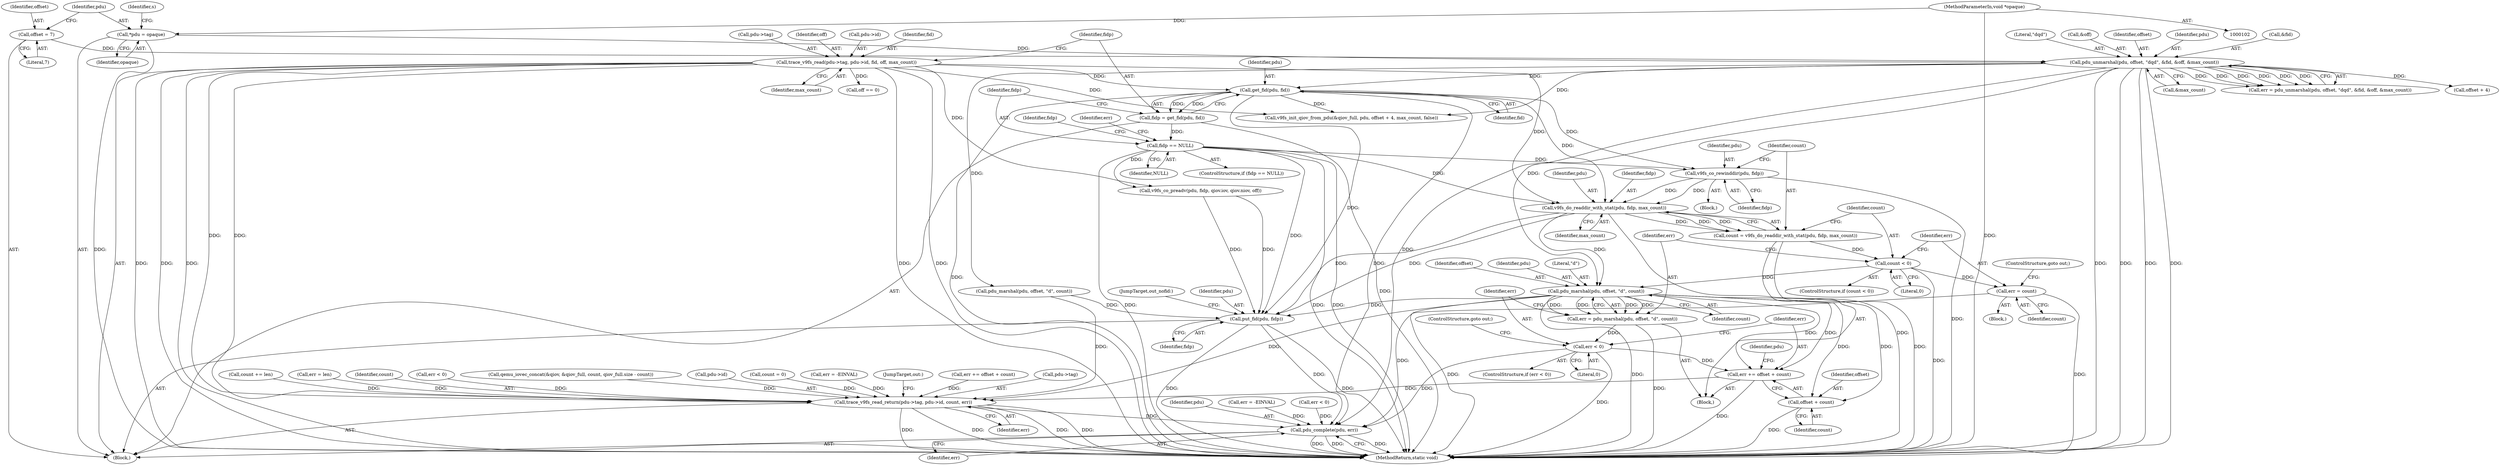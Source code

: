 digraph "0_qemu_e95c9a493a5a8d6f969e86c9f19f80ffe6587e19@API" {
"1000191" [label="(Call,v9fs_do_readdir_with_stat(pdu, fidp, max_count))"];
"1000186" [label="(Call,v9fs_co_rewinddir(pdu, fidp))"];
"1000161" [label="(Call,get_fid(pdu, fid))"];
"1000133" [label="(Call,pdu_unmarshal(pdu, offset, \"dqd\", &fid, &off, &max_count))"];
"1000122" [label="(Call,*pdu = opaque)"];
"1000103" [label="(MethodParameterIn,void *opaque)"];
"1000116" [label="(Call,offset = 7)"];
"1000149" [label="(Call,trace_v9fs_read(pdu->tag, pdu->id, fid, off, max_count))"];
"1000165" [label="(Call,fidp == NULL)"];
"1000159" [label="(Call,fidp = get_fid(pdu, fid))"];
"1000189" [label="(Call,count = v9fs_do_readdir_with_stat(pdu, fidp, max_count))"];
"1000196" [label="(Call,count < 0)"];
"1000200" [label="(Call,err = count)"];
"1000377" [label="(Call,pdu_complete(pdu, err))"];
"1000206" [label="(Call,pdu_marshal(pdu, offset, \"d\", count))"];
"1000204" [label="(Call,err = pdu_marshal(pdu, offset, \"d\", count))"];
"1000212" [label="(Call,err < 0)"];
"1000217" [label="(Call,err += offset + count)"];
"1000363" [label="(Call,trace_v9fs_read_return(pdu->tag, pdu->id, count, err))"];
"1000219" [label="(Call,offset + count)"];
"1000373" [label="(Call,put_fid(pdu, fidp))"];
"1000170" [label="(Identifier,err)"];
"1000136" [label="(Literal,\"dqd\")"];
"1000364" [label="(Call,pdu->tag)"];
"1000139" [label="(Call,&off)"];
"1000192" [label="(Identifier,pdu)"];
"1000213" [label="(Identifier,err)"];
"1000189" [label="(Call,count = v9fs_do_readdir_with_stat(pdu, fidp, max_count))"];
"1000103" [label="(MethodParameterIn,void *opaque)"];
"1000378" [label="(Identifier,pdu)"];
"1000169" [label="(Call,err = -EINVAL)"];
"1000202" [label="(Identifier,count)"];
"1000220" [label="(Identifier,offset)"];
"1000212" [label="(Call,err < 0)"];
"1000122" [label="(Call,*pdu = opaque)"];
"1000296" [label="(Call,count += len)"];
"1000376" [label="(JumpTarget,out_nofid:)"];
"1000326" [label="(Call,pdu_marshal(pdu, offset, \"d\", count))"];
"1000135" [label="(Identifier,offset)"];
"1000124" [label="(Identifier,opaque)"];
"1000201" [label="(Identifier,err)"];
"1000313" [label="(Call,err = len)"];
"1000163" [label="(Identifier,fid)"];
"1000164" [label="(ControlStructure,if (fidp == NULL))"];
"1000186" [label="(Call,v9fs_co_rewinddir(pdu, fidp))"];
"1000373" [label="(Call,put_fid(pdu, fidp))"];
"1000380" [label="(MethodReturn,static void)"];
"1000162" [label="(Identifier,pdu)"];
"1000182" [label="(Call,off == 0)"];
"1000221" [label="(Identifier,count)"];
"1000209" [label="(Literal,\"d\")"];
"1000195" [label="(ControlStructure,if (count < 0))"];
"1000206" [label="(Call,pdu_marshal(pdu, offset, \"d\", count))"];
"1000370" [label="(Identifier,count)"];
"1000208" [label="(Identifier,offset)"];
"1000141" [label="(Call,&max_count)"];
"1000134" [label="(Identifier,pdu)"];
"1000198" [label="(Literal,0)"];
"1000363" [label="(Call,trace_v9fs_read_return(pdu->tag, pdu->id, count, err))"];
"1000116" [label="(Call,offset = 7)"];
"1000332" [label="(Call,err < 0)"];
"1000203" [label="(ControlStructure,goto out;)"];
"1000371" [label="(Identifier,err)"];
"1000153" [label="(Call,pdu->id)"];
"1000365" [label="(Identifier,pdu)"];
"1000149" [label="(Call,trace_v9fs_read(pdu->tag, pdu->id, fid, off, max_count))"];
"1000196" [label="(Call,count < 0)"];
"1000160" [label="(Identifier,fidp)"];
"1000185" [label="(Block,)"];
"1000158" [label="(Identifier,max_count)"];
"1000166" [label="(Identifier,fidp)"];
"1000253" [label="(Call,qemu_iovec_concat(&qiov, &qiov_full, count, qiov_full.size - count))"];
"1000131" [label="(Call,err = pdu_unmarshal(pdu, offset, \"dqd\", &fid, &off, &max_count))"];
"1000191" [label="(Call,v9fs_do_readdir_with_stat(pdu, fidp, max_count))"];
"1000379" [label="(Identifier,err)"];
"1000219" [label="(Call,offset + count)"];
"1000375" [label="(Identifier,fidp)"];
"1000194" [label="(Identifier,max_count)"];
"1000137" [label="(Call,&fid)"];
"1000161" [label="(Call,get_fid(pdu, fid))"];
"1000177" [label="(Identifier,fidp)"];
"1000367" [label="(Call,pdu->id)"];
"1000117" [label="(Identifier,offset)"];
"1000159" [label="(Call,fidp = get_fid(pdu, fid))"];
"1000167" [label="(Identifier,NULL)"];
"1000190" [label="(Identifier,count)"];
"1000237" [label="(Call,offset + 4)"];
"1000112" [label="(Call,count = 0)"];
"1000187" [label="(Identifier,pdu)"];
"1000278" [label="(Call,v9fs_co_preadv(pdu, fidp, qiov.iov, qiov.niov, off))"];
"1000127" [label="(Identifier,s)"];
"1000188" [label="(Identifier,fidp)"];
"1000204" [label="(Call,err = pdu_marshal(pdu, offset, \"d\", count))"];
"1000210" [label="(Identifier,count)"];
"1000118" [label="(Literal,7)"];
"1000156" [label="(Identifier,fid)"];
"1000199" [label="(Block,)"];
"1000359" [label="(Call,err = -EINVAL)"];
"1000207" [label="(Identifier,pdu)"];
"1000150" [label="(Call,pdu->tag)"];
"1000157" [label="(Identifier,off)"];
"1000205" [label="(Identifier,err)"];
"1000133" [label="(Call,pdu_unmarshal(pdu, offset, \"dqd\", &fid, &off, &max_count))"];
"1000104" [label="(Block,)"];
"1000218" [label="(Identifier,err)"];
"1000233" [label="(Call,v9fs_init_qiov_from_pdu(&qiov_full, pdu, offset + 4, max_count, false))"];
"1000216" [label="(ControlStructure,goto out;)"];
"1000217" [label="(Call,err += offset + count)"];
"1000144" [label="(Call,err < 0)"];
"1000197" [label="(Identifier,count)"];
"1000372" [label="(JumpTarget,out:)"];
"1000165" [label="(Call,fidp == NULL)"];
"1000200" [label="(Call,err = count)"];
"1000214" [label="(Literal,0)"];
"1000377" [label="(Call,pdu_complete(pdu, err))"];
"1000123" [label="(Identifier,pdu)"];
"1000180" [label="(Block,)"];
"1000337" [label="(Call,err += offset + count)"];
"1000211" [label="(ControlStructure,if (err < 0))"];
"1000374" [label="(Identifier,pdu)"];
"1000193" [label="(Identifier,fidp)"];
"1000191" -> "1000189"  [label="AST: "];
"1000191" -> "1000194"  [label="CFG: "];
"1000192" -> "1000191"  [label="AST: "];
"1000193" -> "1000191"  [label="AST: "];
"1000194" -> "1000191"  [label="AST: "];
"1000189" -> "1000191"  [label="CFG: "];
"1000191" -> "1000380"  [label="DDG: "];
"1000191" -> "1000189"  [label="DDG: "];
"1000191" -> "1000189"  [label="DDG: "];
"1000191" -> "1000189"  [label="DDG: "];
"1000186" -> "1000191"  [label="DDG: "];
"1000186" -> "1000191"  [label="DDG: "];
"1000161" -> "1000191"  [label="DDG: "];
"1000165" -> "1000191"  [label="DDG: "];
"1000149" -> "1000191"  [label="DDG: "];
"1000191" -> "1000206"  [label="DDG: "];
"1000191" -> "1000373"  [label="DDG: "];
"1000191" -> "1000373"  [label="DDG: "];
"1000186" -> "1000185"  [label="AST: "];
"1000186" -> "1000188"  [label="CFG: "];
"1000187" -> "1000186"  [label="AST: "];
"1000188" -> "1000186"  [label="AST: "];
"1000190" -> "1000186"  [label="CFG: "];
"1000186" -> "1000380"  [label="DDG: "];
"1000161" -> "1000186"  [label="DDG: "];
"1000165" -> "1000186"  [label="DDG: "];
"1000161" -> "1000159"  [label="AST: "];
"1000161" -> "1000163"  [label="CFG: "];
"1000162" -> "1000161"  [label="AST: "];
"1000163" -> "1000161"  [label="AST: "];
"1000159" -> "1000161"  [label="CFG: "];
"1000161" -> "1000380"  [label="DDG: "];
"1000161" -> "1000159"  [label="DDG: "];
"1000161" -> "1000159"  [label="DDG: "];
"1000133" -> "1000161"  [label="DDG: "];
"1000149" -> "1000161"  [label="DDG: "];
"1000161" -> "1000233"  [label="DDG: "];
"1000161" -> "1000373"  [label="DDG: "];
"1000161" -> "1000377"  [label="DDG: "];
"1000133" -> "1000131"  [label="AST: "];
"1000133" -> "1000141"  [label="CFG: "];
"1000134" -> "1000133"  [label="AST: "];
"1000135" -> "1000133"  [label="AST: "];
"1000136" -> "1000133"  [label="AST: "];
"1000137" -> "1000133"  [label="AST: "];
"1000139" -> "1000133"  [label="AST: "];
"1000141" -> "1000133"  [label="AST: "];
"1000131" -> "1000133"  [label="CFG: "];
"1000133" -> "1000380"  [label="DDG: "];
"1000133" -> "1000380"  [label="DDG: "];
"1000133" -> "1000380"  [label="DDG: "];
"1000133" -> "1000380"  [label="DDG: "];
"1000133" -> "1000131"  [label="DDG: "];
"1000133" -> "1000131"  [label="DDG: "];
"1000133" -> "1000131"  [label="DDG: "];
"1000133" -> "1000131"  [label="DDG: "];
"1000133" -> "1000131"  [label="DDG: "];
"1000133" -> "1000131"  [label="DDG: "];
"1000122" -> "1000133"  [label="DDG: "];
"1000116" -> "1000133"  [label="DDG: "];
"1000133" -> "1000206"  [label="DDG: "];
"1000133" -> "1000233"  [label="DDG: "];
"1000133" -> "1000237"  [label="DDG: "];
"1000133" -> "1000326"  [label="DDG: "];
"1000133" -> "1000377"  [label="DDG: "];
"1000122" -> "1000104"  [label="AST: "];
"1000122" -> "1000124"  [label="CFG: "];
"1000123" -> "1000122"  [label="AST: "];
"1000124" -> "1000122"  [label="AST: "];
"1000127" -> "1000122"  [label="CFG: "];
"1000122" -> "1000380"  [label="DDG: "];
"1000103" -> "1000122"  [label="DDG: "];
"1000103" -> "1000102"  [label="AST: "];
"1000103" -> "1000380"  [label="DDG: "];
"1000116" -> "1000104"  [label="AST: "];
"1000116" -> "1000118"  [label="CFG: "];
"1000117" -> "1000116"  [label="AST: "];
"1000118" -> "1000116"  [label="AST: "];
"1000123" -> "1000116"  [label="CFG: "];
"1000149" -> "1000104"  [label="AST: "];
"1000149" -> "1000158"  [label="CFG: "];
"1000150" -> "1000149"  [label="AST: "];
"1000153" -> "1000149"  [label="AST: "];
"1000156" -> "1000149"  [label="AST: "];
"1000157" -> "1000149"  [label="AST: "];
"1000158" -> "1000149"  [label="AST: "];
"1000160" -> "1000149"  [label="CFG: "];
"1000149" -> "1000380"  [label="DDG: "];
"1000149" -> "1000380"  [label="DDG: "];
"1000149" -> "1000380"  [label="DDG: "];
"1000149" -> "1000380"  [label="DDG: "];
"1000149" -> "1000380"  [label="DDG: "];
"1000149" -> "1000182"  [label="DDG: "];
"1000149" -> "1000233"  [label="DDG: "];
"1000149" -> "1000278"  [label="DDG: "];
"1000149" -> "1000363"  [label="DDG: "];
"1000149" -> "1000363"  [label="DDG: "];
"1000165" -> "1000164"  [label="AST: "];
"1000165" -> "1000167"  [label="CFG: "];
"1000166" -> "1000165"  [label="AST: "];
"1000167" -> "1000165"  [label="AST: "];
"1000170" -> "1000165"  [label="CFG: "];
"1000177" -> "1000165"  [label="CFG: "];
"1000165" -> "1000380"  [label="DDG: "];
"1000165" -> "1000380"  [label="DDG: "];
"1000165" -> "1000380"  [label="DDG: "];
"1000159" -> "1000165"  [label="DDG: "];
"1000165" -> "1000278"  [label="DDG: "];
"1000165" -> "1000373"  [label="DDG: "];
"1000159" -> "1000104"  [label="AST: "];
"1000160" -> "1000159"  [label="AST: "];
"1000166" -> "1000159"  [label="CFG: "];
"1000159" -> "1000380"  [label="DDG: "];
"1000189" -> "1000180"  [label="AST: "];
"1000190" -> "1000189"  [label="AST: "];
"1000197" -> "1000189"  [label="CFG: "];
"1000189" -> "1000380"  [label="DDG: "];
"1000189" -> "1000196"  [label="DDG: "];
"1000196" -> "1000195"  [label="AST: "];
"1000196" -> "1000198"  [label="CFG: "];
"1000197" -> "1000196"  [label="AST: "];
"1000198" -> "1000196"  [label="AST: "];
"1000201" -> "1000196"  [label="CFG: "];
"1000205" -> "1000196"  [label="CFG: "];
"1000196" -> "1000380"  [label="DDG: "];
"1000196" -> "1000200"  [label="DDG: "];
"1000196" -> "1000206"  [label="DDG: "];
"1000200" -> "1000199"  [label="AST: "];
"1000200" -> "1000202"  [label="CFG: "];
"1000201" -> "1000200"  [label="AST: "];
"1000202" -> "1000200"  [label="AST: "];
"1000203" -> "1000200"  [label="CFG: "];
"1000200" -> "1000380"  [label="DDG: "];
"1000200" -> "1000377"  [label="DDG: "];
"1000377" -> "1000104"  [label="AST: "];
"1000377" -> "1000379"  [label="CFG: "];
"1000378" -> "1000377"  [label="AST: "];
"1000379" -> "1000377"  [label="AST: "];
"1000380" -> "1000377"  [label="CFG: "];
"1000377" -> "1000380"  [label="DDG: "];
"1000377" -> "1000380"  [label="DDG: "];
"1000377" -> "1000380"  [label="DDG: "];
"1000373" -> "1000377"  [label="DDG: "];
"1000212" -> "1000377"  [label="DDG: "];
"1000144" -> "1000377"  [label="DDG: "];
"1000169" -> "1000377"  [label="DDG: "];
"1000363" -> "1000377"  [label="DDG: "];
"1000206" -> "1000204"  [label="AST: "];
"1000206" -> "1000210"  [label="CFG: "];
"1000207" -> "1000206"  [label="AST: "];
"1000208" -> "1000206"  [label="AST: "];
"1000209" -> "1000206"  [label="AST: "];
"1000210" -> "1000206"  [label="AST: "];
"1000204" -> "1000206"  [label="CFG: "];
"1000206" -> "1000380"  [label="DDG: "];
"1000206" -> "1000380"  [label="DDG: "];
"1000206" -> "1000204"  [label="DDG: "];
"1000206" -> "1000204"  [label="DDG: "];
"1000206" -> "1000204"  [label="DDG: "];
"1000206" -> "1000204"  [label="DDG: "];
"1000206" -> "1000217"  [label="DDG: "];
"1000206" -> "1000217"  [label="DDG: "];
"1000206" -> "1000219"  [label="DDG: "];
"1000206" -> "1000219"  [label="DDG: "];
"1000206" -> "1000363"  [label="DDG: "];
"1000206" -> "1000373"  [label="DDG: "];
"1000204" -> "1000180"  [label="AST: "];
"1000205" -> "1000204"  [label="AST: "];
"1000213" -> "1000204"  [label="CFG: "];
"1000204" -> "1000380"  [label="DDG: "];
"1000204" -> "1000212"  [label="DDG: "];
"1000212" -> "1000211"  [label="AST: "];
"1000212" -> "1000214"  [label="CFG: "];
"1000213" -> "1000212"  [label="AST: "];
"1000214" -> "1000212"  [label="AST: "];
"1000216" -> "1000212"  [label="CFG: "];
"1000218" -> "1000212"  [label="CFG: "];
"1000212" -> "1000380"  [label="DDG: "];
"1000212" -> "1000217"  [label="DDG: "];
"1000217" -> "1000180"  [label="AST: "];
"1000217" -> "1000219"  [label="CFG: "];
"1000218" -> "1000217"  [label="AST: "];
"1000219" -> "1000217"  [label="AST: "];
"1000365" -> "1000217"  [label="CFG: "];
"1000217" -> "1000380"  [label="DDG: "];
"1000217" -> "1000363"  [label="DDG: "];
"1000363" -> "1000104"  [label="AST: "];
"1000363" -> "1000371"  [label="CFG: "];
"1000364" -> "1000363"  [label="AST: "];
"1000367" -> "1000363"  [label="AST: "];
"1000370" -> "1000363"  [label="AST: "];
"1000371" -> "1000363"  [label="AST: "];
"1000372" -> "1000363"  [label="CFG: "];
"1000363" -> "1000380"  [label="DDG: "];
"1000363" -> "1000380"  [label="DDG: "];
"1000363" -> "1000380"  [label="DDG: "];
"1000363" -> "1000380"  [label="DDG: "];
"1000253" -> "1000363"  [label="DDG: "];
"1000326" -> "1000363"  [label="DDG: "];
"1000296" -> "1000363"  [label="DDG: "];
"1000112" -> "1000363"  [label="DDG: "];
"1000332" -> "1000363"  [label="DDG: "];
"1000359" -> "1000363"  [label="DDG: "];
"1000313" -> "1000363"  [label="DDG: "];
"1000337" -> "1000363"  [label="DDG: "];
"1000219" -> "1000221"  [label="CFG: "];
"1000220" -> "1000219"  [label="AST: "];
"1000221" -> "1000219"  [label="AST: "];
"1000219" -> "1000380"  [label="DDG: "];
"1000373" -> "1000104"  [label="AST: "];
"1000373" -> "1000375"  [label="CFG: "];
"1000374" -> "1000373"  [label="AST: "];
"1000375" -> "1000373"  [label="AST: "];
"1000376" -> "1000373"  [label="CFG: "];
"1000373" -> "1000380"  [label="DDG: "];
"1000373" -> "1000380"  [label="DDG: "];
"1000326" -> "1000373"  [label="DDG: "];
"1000278" -> "1000373"  [label="DDG: "];
"1000278" -> "1000373"  [label="DDG: "];
}
